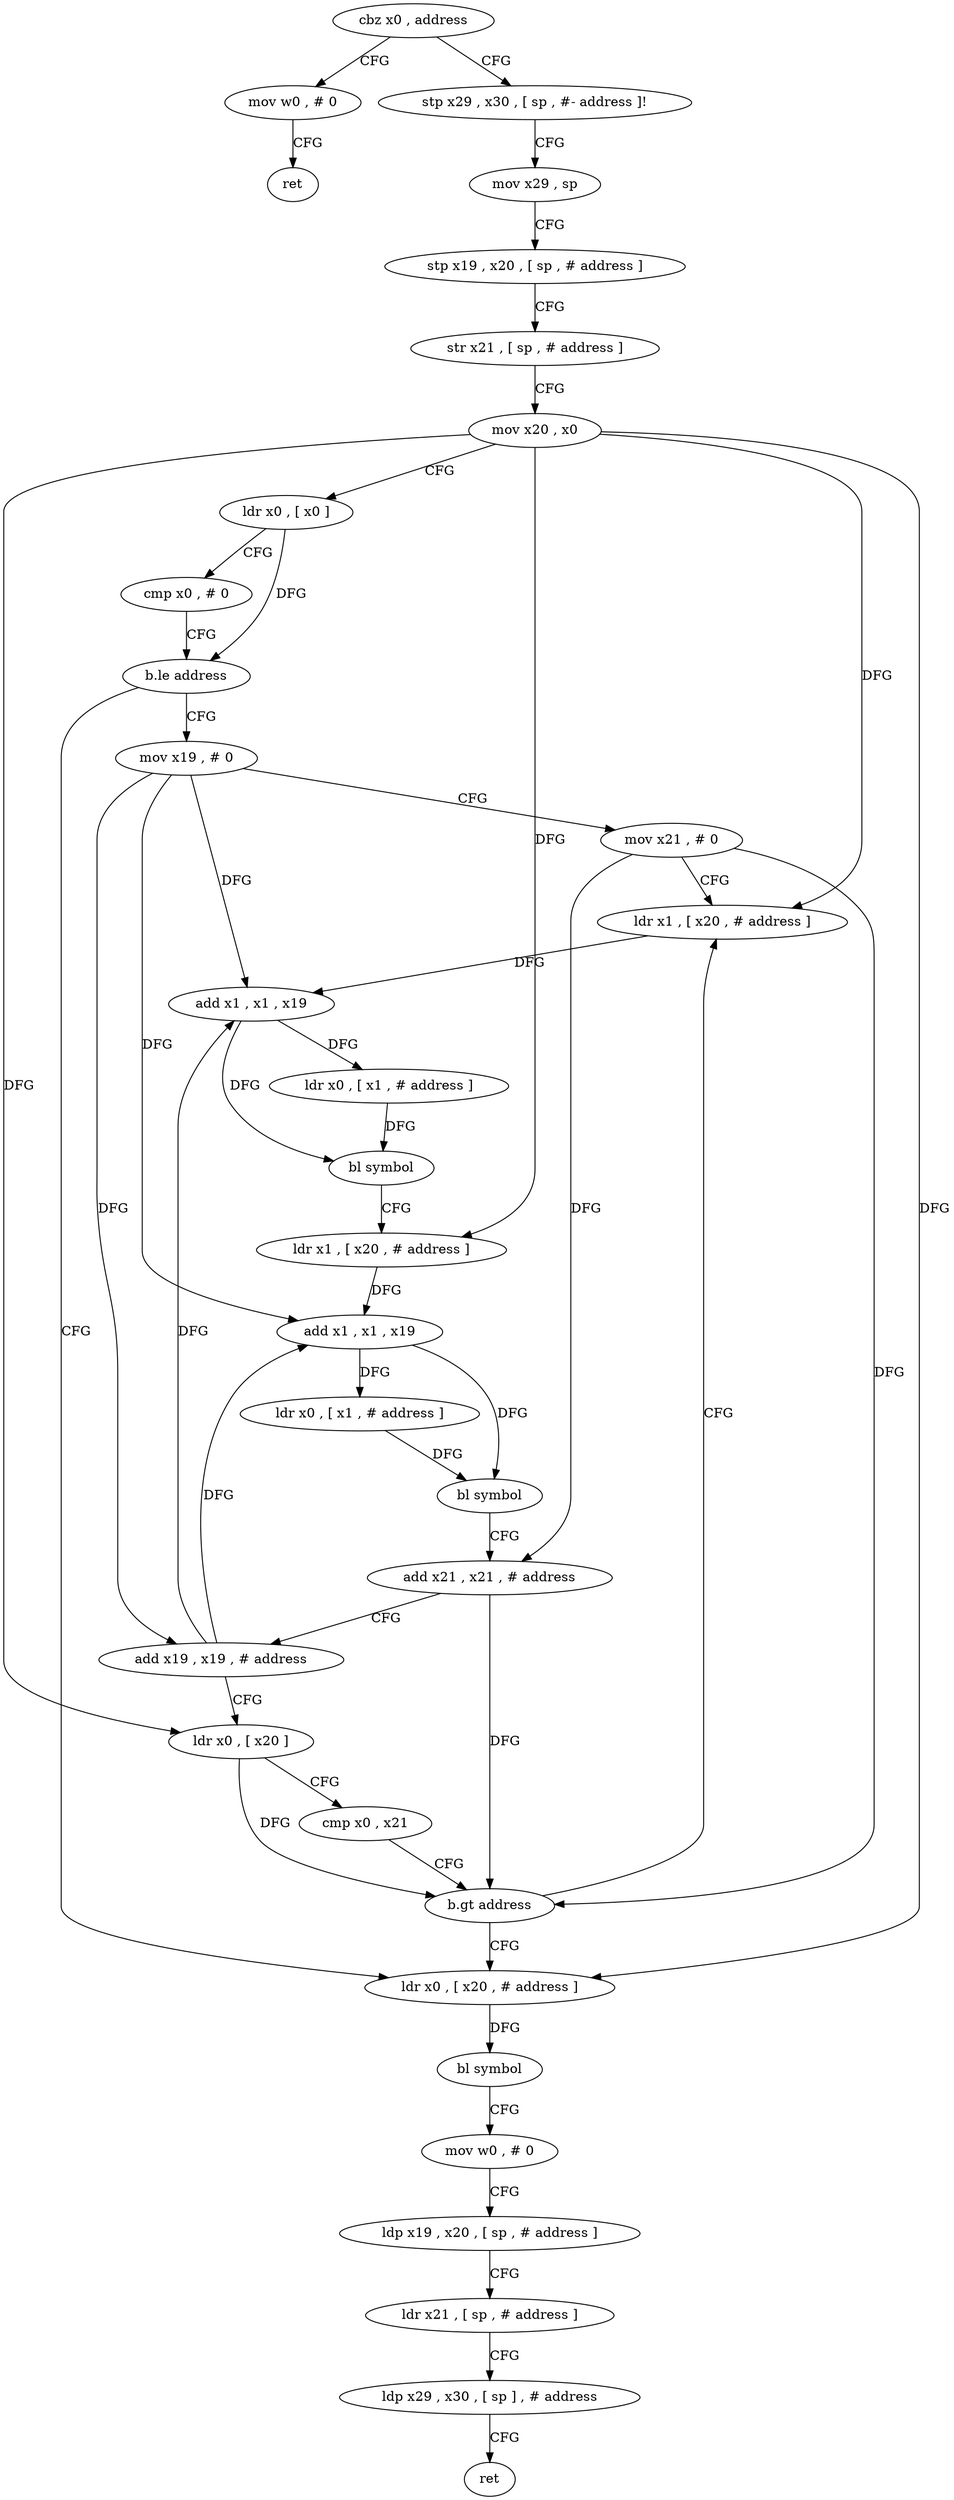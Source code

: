 digraph "func" {
"224500" [label = "cbz x0 , address" ]
"224624" [label = "mov w0 , # 0" ]
"224504" [label = "stp x29 , x30 , [ sp , #- address ]!" ]
"224628" [label = "ret" ]
"224508" [label = "mov x29 , sp" ]
"224512" [label = "stp x19 , x20 , [ sp , # address ]" ]
"224516" [label = "str x21 , [ sp , # address ]" ]
"224520" [label = "mov x20 , x0" ]
"224524" [label = "ldr x0 , [ x0 ]" ]
"224528" [label = "cmp x0 , # 0" ]
"224532" [label = "b.le address" ]
"224596" [label = "ldr x0 , [ x20 , # address ]" ]
"224536" [label = "mov x19 , # 0" ]
"224600" [label = "bl symbol" ]
"224604" [label = "mov w0 , # 0" ]
"224608" [label = "ldp x19 , x20 , [ sp , # address ]" ]
"224612" [label = "ldr x21 , [ sp , # address ]" ]
"224616" [label = "ldp x29 , x30 , [ sp ] , # address" ]
"224620" [label = "ret" ]
"224540" [label = "mov x21 , # 0" ]
"224544" [label = "ldr x1 , [ x20 , # address ]" ]
"224548" [label = "add x1 , x1 , x19" ]
"224552" [label = "ldr x0 , [ x1 , # address ]" ]
"224556" [label = "bl symbol" ]
"224560" [label = "ldr x1 , [ x20 , # address ]" ]
"224564" [label = "add x1 , x1 , x19" ]
"224568" [label = "ldr x0 , [ x1 , # address ]" ]
"224572" [label = "bl symbol" ]
"224576" [label = "add x21 , x21 , # address" ]
"224580" [label = "add x19 , x19 , # address" ]
"224584" [label = "ldr x0 , [ x20 ]" ]
"224588" [label = "cmp x0 , x21" ]
"224592" [label = "b.gt address" ]
"224500" -> "224624" [ label = "CFG" ]
"224500" -> "224504" [ label = "CFG" ]
"224624" -> "224628" [ label = "CFG" ]
"224504" -> "224508" [ label = "CFG" ]
"224508" -> "224512" [ label = "CFG" ]
"224512" -> "224516" [ label = "CFG" ]
"224516" -> "224520" [ label = "CFG" ]
"224520" -> "224524" [ label = "CFG" ]
"224520" -> "224596" [ label = "DFG" ]
"224520" -> "224544" [ label = "DFG" ]
"224520" -> "224560" [ label = "DFG" ]
"224520" -> "224584" [ label = "DFG" ]
"224524" -> "224528" [ label = "CFG" ]
"224524" -> "224532" [ label = "DFG" ]
"224528" -> "224532" [ label = "CFG" ]
"224532" -> "224596" [ label = "CFG" ]
"224532" -> "224536" [ label = "CFG" ]
"224596" -> "224600" [ label = "DFG" ]
"224536" -> "224540" [ label = "CFG" ]
"224536" -> "224548" [ label = "DFG" ]
"224536" -> "224564" [ label = "DFG" ]
"224536" -> "224580" [ label = "DFG" ]
"224600" -> "224604" [ label = "CFG" ]
"224604" -> "224608" [ label = "CFG" ]
"224608" -> "224612" [ label = "CFG" ]
"224612" -> "224616" [ label = "CFG" ]
"224616" -> "224620" [ label = "CFG" ]
"224540" -> "224544" [ label = "CFG" ]
"224540" -> "224576" [ label = "DFG" ]
"224540" -> "224592" [ label = "DFG" ]
"224544" -> "224548" [ label = "DFG" ]
"224548" -> "224552" [ label = "DFG" ]
"224548" -> "224556" [ label = "DFG" ]
"224552" -> "224556" [ label = "DFG" ]
"224556" -> "224560" [ label = "CFG" ]
"224560" -> "224564" [ label = "DFG" ]
"224564" -> "224568" [ label = "DFG" ]
"224564" -> "224572" [ label = "DFG" ]
"224568" -> "224572" [ label = "DFG" ]
"224572" -> "224576" [ label = "CFG" ]
"224576" -> "224580" [ label = "CFG" ]
"224576" -> "224592" [ label = "DFG" ]
"224580" -> "224584" [ label = "CFG" ]
"224580" -> "224548" [ label = "DFG" ]
"224580" -> "224564" [ label = "DFG" ]
"224584" -> "224588" [ label = "CFG" ]
"224584" -> "224592" [ label = "DFG" ]
"224588" -> "224592" [ label = "CFG" ]
"224592" -> "224544" [ label = "CFG" ]
"224592" -> "224596" [ label = "CFG" ]
}
